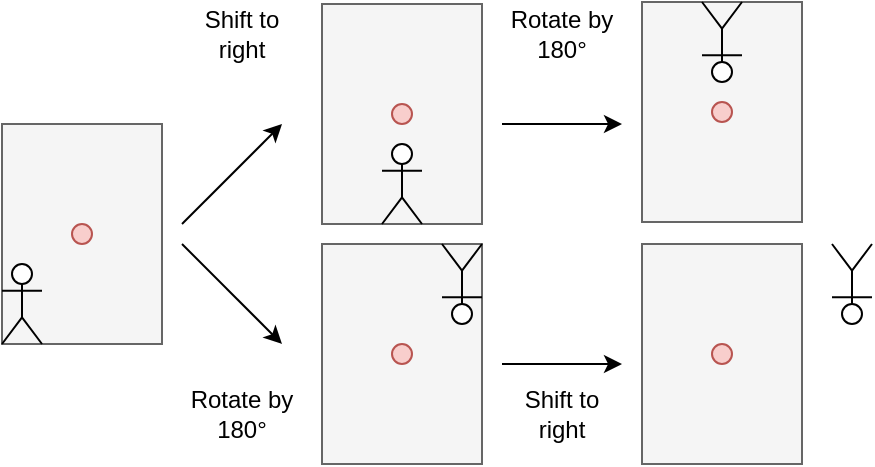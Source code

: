 <mxfile>
    <diagram id="j_UpX0C2kKHRYFkCWyXB" name="Page-1">
        <mxGraphModel dx="860" dy="741" grid="1" gridSize="10" guides="1" tooltips="1" connect="1" arrows="1" fold="1" page="1" pageScale="1" pageWidth="850" pageHeight="1100" math="0" shadow="0">
            <root>
                <mxCell id="0"/>
                <mxCell id="1" parent="0"/>
                <mxCell id="6" value="" style="group;fillColor=#ffe6cc;strokeColor=#d79b00;container=0;" parent="1" vertex="1" connectable="0">
                    <mxGeometry x="40" y="120" width="80" height="110" as="geometry"/>
                </mxCell>
                <mxCell id="7" value="" style="endArrow=classic;html=1;" parent="1" edge="1">
                    <mxGeometry width="50" height="50" relative="1" as="geometry">
                        <mxPoint x="130" y="170" as="sourcePoint"/>
                        <mxPoint x="180" y="120" as="targetPoint"/>
                    </mxGeometry>
                </mxCell>
                <mxCell id="8" value="" style="endArrow=classic;html=1;" parent="1" edge="1">
                    <mxGeometry width="50" height="50" relative="1" as="geometry">
                        <mxPoint x="130" y="180.0" as="sourcePoint"/>
                        <mxPoint x="180" y="230" as="targetPoint"/>
                    </mxGeometry>
                </mxCell>
                <mxCell id="16" value="" style="group;fillColor=#f5f5f5;fontColor=#333333;strokeColor=#666666;container=0;" parent="1" vertex="1" connectable="0">
                    <mxGeometry x="200" y="180" width="80" height="110" as="geometry"/>
                </mxCell>
                <mxCell id="13" value="" style="rounded=0;whiteSpace=wrap;html=1;fillColor=#f5f5f5;fontColor=#333333;strokeColor=#666666;" parent="1" vertex="1">
                    <mxGeometry x="200" y="60" width="80" height="110" as="geometry"/>
                </mxCell>
                <mxCell id="14" value="" style="shape=umlActor;verticalLabelPosition=bottom;verticalAlign=top;html=1;outlineConnect=0;" parent="1" vertex="1">
                    <mxGeometry x="230" y="130" width="20" height="40" as="geometry"/>
                </mxCell>
                <mxCell id="15" value="" style="ellipse;whiteSpace=wrap;html=1;aspect=fixed;fillColor=#f8cecc;strokeColor=#b85450;" parent="1" vertex="1">
                    <mxGeometry x="235" y="110" width="10" height="10" as="geometry"/>
                </mxCell>
                <mxCell id="20" value="" style="endArrow=classic;html=1;" parent="1" edge="1">
                    <mxGeometry width="50" height="50" relative="1" as="geometry">
                        <mxPoint x="290" y="120" as="sourcePoint"/>
                        <mxPoint x="350" y="120" as="targetPoint"/>
                    </mxGeometry>
                </mxCell>
                <mxCell id="21" value="" style="endArrow=classic;html=1;" parent="1" edge="1">
                    <mxGeometry width="50" height="50" relative="1" as="geometry">
                        <mxPoint x="290" y="240.0" as="sourcePoint"/>
                        <mxPoint x="350" y="240" as="targetPoint"/>
                        <Array as="points">
                            <mxPoint x="300" y="240"/>
                        </Array>
                    </mxGeometry>
                </mxCell>
                <mxCell id="29" value="Shift to right" style="text;html=1;strokeColor=none;fillColor=none;align=center;verticalAlign=middle;whiteSpace=wrap;rounded=0;" parent="1" vertex="1">
                    <mxGeometry x="130" y="60" width="60" height="30" as="geometry"/>
                </mxCell>
                <mxCell id="30" value="Shift to right" style="text;html=1;strokeColor=none;fillColor=none;align=center;verticalAlign=middle;whiteSpace=wrap;rounded=0;" parent="1" vertex="1">
                    <mxGeometry x="290" y="250" width="60" height="30" as="geometry"/>
                </mxCell>
                <mxCell id="32" value="" style="group;fillColor=#f5f5f5;fontColor=#333333;strokeColor=#666666;container=0;" parent="1" vertex="1" connectable="0">
                    <mxGeometry x="360" y="59" width="80" height="110" as="geometry"/>
                </mxCell>
                <mxCell id="33" value="Rotate by 180°" style="text;html=1;strokeColor=none;fillColor=none;align=center;verticalAlign=middle;whiteSpace=wrap;rounded=0;" parent="1" vertex="1">
                    <mxGeometry x="290" y="60" width="60" height="30" as="geometry"/>
                </mxCell>
                <mxCell id="34" value="Rotate by 180°" style="text;html=1;strokeColor=none;fillColor=none;align=center;verticalAlign=middle;whiteSpace=wrap;rounded=0;" parent="1" vertex="1">
                    <mxGeometry x="130" y="250" width="60" height="30" as="geometry"/>
                </mxCell>
                <mxCell id="3" value="" style="rounded=0;whiteSpace=wrap;html=1;fillColor=#f5f5f5;fontColor=#333333;strokeColor=#666666;" parent="1" vertex="1">
                    <mxGeometry x="40" y="120" width="80" height="110" as="geometry"/>
                </mxCell>
                <mxCell id="5" value="" style="shape=umlActor;verticalLabelPosition=bottom;verticalAlign=top;html=1;outlineConnect=0;" parent="1" vertex="1">
                    <mxGeometry x="40" y="190" width="20" height="40" as="geometry"/>
                </mxCell>
                <mxCell id="10" value="" style="ellipse;whiteSpace=wrap;html=1;aspect=fixed;fillColor=#f8cecc;strokeColor=#b85450;" parent="1" vertex="1">
                    <mxGeometry x="75" y="170" width="10" height="10" as="geometry"/>
                </mxCell>
                <mxCell id="22" value="" style="rounded=0;whiteSpace=wrap;html=1;fillColor=#f5f5f5;fontColor=#333333;strokeColor=#666666;" parent="1" vertex="1">
                    <mxGeometry x="360" y="59" width="80" height="110" as="geometry"/>
                </mxCell>
                <mxCell id="23" value="" style="ellipse;whiteSpace=wrap;html=1;aspect=fixed;fillColor=#f8cecc;strokeColor=#b85450;" parent="1" vertex="1">
                    <mxGeometry x="395" y="109" width="10" height="10" as="geometry"/>
                </mxCell>
                <mxCell id="24" value="" style="shape=umlActor;verticalLabelPosition=bottom;verticalAlign=top;html=1;outlineConnect=0;rotation=-180;container=1;" parent="1" vertex="1">
                    <mxGeometry x="390" y="59" width="20" height="40" as="geometry"/>
                </mxCell>
                <mxCell id="25" value="" style="group;fillColor=#f5f5f5;fontColor=#333333;strokeColor=#666666;container=0;" parent="1" vertex="1" connectable="0">
                    <mxGeometry x="360" y="180" width="80" height="110" as="geometry"/>
                </mxCell>
                <mxCell id="27" value="" style="shape=umlActor;verticalLabelPosition=bottom;verticalAlign=top;html=1;outlineConnect=0;rotation=-180;" parent="1" vertex="1">
                    <mxGeometry x="455" y="180" width="20" height="40" as="geometry"/>
                </mxCell>
                <mxCell id="26" value="" style="rounded=0;whiteSpace=wrap;html=1;fillColor=#f5f5f5;fontColor=#333333;strokeColor=#666666;" parent="1" vertex="1">
                    <mxGeometry x="360" y="180" width="80" height="110" as="geometry"/>
                </mxCell>
                <mxCell id="28" value="" style="ellipse;whiteSpace=wrap;html=1;aspect=fixed;fillColor=#f8cecc;strokeColor=#b85450;" parent="1" vertex="1">
                    <mxGeometry x="395" y="230" width="10" height="10" as="geometry"/>
                </mxCell>
                <mxCell id="17" value="" style="rounded=0;whiteSpace=wrap;html=1;fillColor=#f5f5f5;fontColor=#333333;strokeColor=#666666;" parent="1" vertex="1">
                    <mxGeometry x="200" y="180" width="80" height="110" as="geometry"/>
                </mxCell>
                <mxCell id="18" value="" style="shape=umlActor;verticalLabelPosition=bottom;verticalAlign=top;html=1;outlineConnect=0;rotation=-180;" parent="1" vertex="1">
                    <mxGeometry x="260" y="180" width="20" height="40" as="geometry"/>
                </mxCell>
                <mxCell id="19" value="" style="ellipse;whiteSpace=wrap;html=1;aspect=fixed;fillColor=#f8cecc;strokeColor=#b85450;" parent="1" vertex="1">
                    <mxGeometry x="235" y="230" width="10" height="10" as="geometry"/>
                </mxCell>
            </root>
        </mxGraphModel>
    </diagram>
</mxfile>
